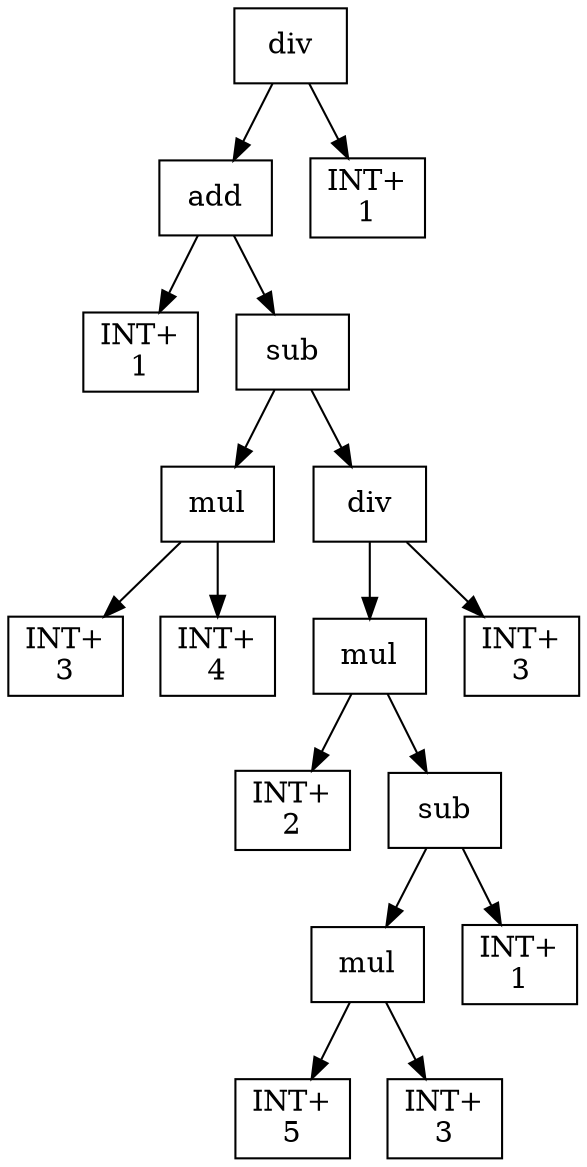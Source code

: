 digraph expr {
  node [shape=box];
  n1 [label="div"];
  n2 [label="add"];
  n3 [label="INT+\n1"];
  n4 [label="sub"];
  n5 [label="mul"];
  n6 [label="INT+\n3"];
  n7 [label="INT+\n4"];
  n5 -> n6;
  n5 -> n7;
  n8 [label="div"];
  n9 [label="mul"];
  n10 [label="INT+\n2"];
  n11 [label="sub"];
  n12 [label="mul"];
  n13 [label="INT+\n5"];
  n14 [label="INT+\n3"];
  n12 -> n13;
  n12 -> n14;
  n15 [label="INT+\n1"];
  n11 -> n12;
  n11 -> n15;
  n9 -> n10;
  n9 -> n11;
  n16 [label="INT+\n3"];
  n8 -> n9;
  n8 -> n16;
  n4 -> n5;
  n4 -> n8;
  n2 -> n3;
  n2 -> n4;
  n17 [label="INT+\n1"];
  n1 -> n2;
  n1 -> n17;
}
